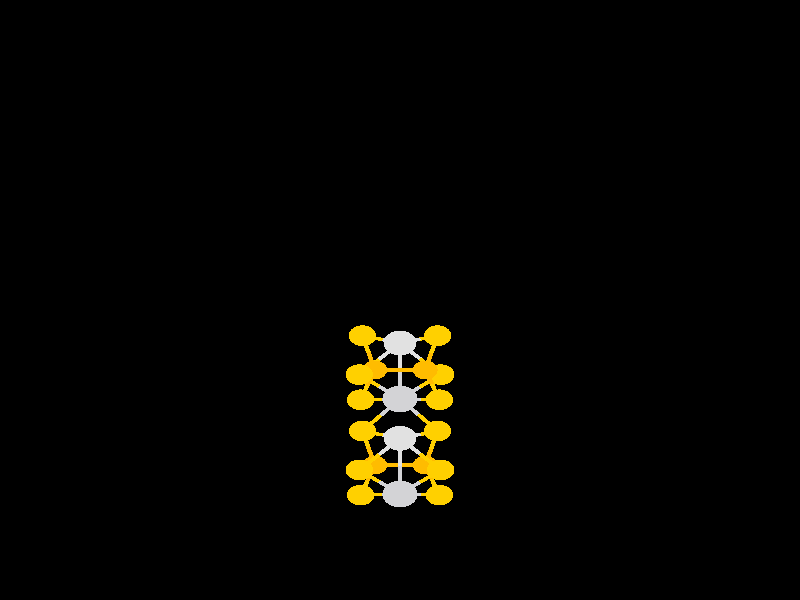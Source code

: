 #include "colors.inc"
#include "finish.inc"

global_settings {assumed_gamma 1 max_trace_level 6}
background {color White transmit 1.0}
camera {orthographic
  right -35.15*x up 34.81*y
  direction 1.00*z
  location <0,0,50.00> look_at <0,0,0>}


light_source {<  2.00,   3.00,  40.00> color White
  area_light <0.70, 0, 0>, <0, 0.70, 0>, 3, 3
  adaptive 1 jitter}
// no fog
#declare simple = finish {phong 0.7}
#declare pale = finish {ambient 0.5 diffuse 0.85 roughness 0.001 specular 0.200 }
#declare intermediate = finish {ambient 0.3 diffuse 0.6 specular 0.1 roughness 0.04}
#declare vmd = finish {ambient 0.0 diffuse 0.65 phong 0.1 phong_size 40.0 specular 0.5 }
#declare jmol = finish {ambient 0.2 diffuse 0.6 specular 1 roughness 0.001 metallic}
#declare ase2 = finish {ambient 0.05 brilliance 3 diffuse 0.6 metallic specular 0.7 roughness 0.04 reflection 0.15}
#declare ase3 = finish {ambient 0.15 brilliance 2 diffuse 0.6 metallic specular 1.0 roughness 0.001 reflection 0.0}
#declare glass = finish {ambient 0.05 diffuse 0.3 specular 1.0 roughness 0.001}
#declare glass2 = finish {ambient 0.01 diffuse 0.3 specular 1.0 reflection 0.25 roughness 0.001}
#declare Rcell = 0.000;
#declare Rbond = 0.100;

#macro atom(LOC, R, COL, TRANS, FIN)
  sphere{LOC, R texture{pigment{color COL transmit TRANS} finish{FIN}}}
#end
#macro constrain(LOC, R, COL, TRANS FIN)
union{torus{R, Rcell rotate 45*z texture{pigment{color COL transmit TRANS} finish{FIN}}}
     torus{R, Rcell rotate -45*z texture{pigment{color COL transmit TRANS} finish{FIN}}}
     translate LOC}
#end

cylinder {< 16.74, -16.58, -38.28>, < 16.74, -16.58,   0.00>, Rcell pigment {Black}}
cylinder {< 16.74,  16.58, -57.42>, < 16.74,  16.58, -19.14>, Rcell pigment {Black}}
cylinder {<-16.74,  16.58, -57.42>, <-16.74,  16.58, -19.14>, Rcell pigment {Black}}
cylinder {<-16.74, -16.58, -38.28>, <-16.74, -16.58,   0.00>, Rcell pigment {Black}}
cylinder {< 16.74, -16.58, -38.28>, < 16.74,  16.58, -57.42>, Rcell pigment {Black}}
cylinder {< 16.74, -16.58,   0.00>, < 16.74,  16.58, -19.14>, Rcell pigment {Black}}
cylinder {<-16.74, -16.58,   0.00>, <-16.74,  16.58, -19.14>, Rcell pigment {Black}}
cylinder {<-16.74, -16.58, -38.28>, <-16.74,  16.58, -57.42>, Rcell pigment {Black}}
cylinder {< 16.74, -16.58, -38.28>, <-16.74, -16.58, -38.28>, Rcell pigment {Black}}
cylinder {< 16.74, -16.58,   0.00>, <-16.74, -16.58,   0.00>, Rcell pigment {Black}}
cylinder {< 16.74,  16.58, -19.14>, <-16.74,  16.58, -19.14>, Rcell pigment {Black}}
cylinder {< 16.74,  16.58, -57.42>, <-16.74,  16.58, -57.42>, Rcell pigment {Black}}
atom(< -1.11,  -9.58, -36.35>, 0.54, rgb <1.00, 0.50, 0.00>, 0.0, ase3) // #0
atom(<  1.11,  -9.58, -36.26>, 0.54, rgb <1.00, 0.50, 0.00>, 0.0, ase3) // #1
atom(< -1.73, -11.32, -37.58>, 0.60, rgb <1.00, 0.63, 0.00>, 0.0, ase3) // #2
atom(< -0.00, -11.26, -33.12>, 0.77, rgb <0.65, 0.65, 0.67>, 0.0, ase3) // #3
atom(< -1.11,  -9.58, -29.97>, 0.54, rgb <1.00, 0.50, 0.00>, 0.0, ase3) // #4
atom(<  1.11,  -9.58, -29.88>, 0.54, rgb <1.00, 0.50, 0.00>, 0.0, ase3) // #5
atom(< -0.00,  -5.74, -36.31>, 0.77, rgb <0.65, 0.65, 0.67>, 0.0, ase3) // #6
atom(< -1.65,  -7.60, -37.21>, 0.60, rgb <1.00, 0.63, 0.00>, 0.0, ase3) // #7
atom(<  0.00,  -8.02, -33.12>, 0.72, rgb <0.75, 0.75, 0.75>, 0.0, ase3) // #8
atom(< -1.79,  -9.86, -34.20>, 0.60, rgb <1.00, 0.63, 0.00>, 0.0, ase3) // #9
atom(< -1.73, -11.32, -31.20>, 0.60, rgb <1.00, 0.63, 0.00>, 0.0, ase3) // #10
atom(<  1.79,  -9.86, -32.03>, 0.60, rgb <1.00, 0.63, 0.00>, 0.0, ase3) // #11
atom(<  1.65,  -7.60, -35.40>, 0.60, rgb <1.00, 0.63, 0.00>, 0.0, ase3) // #12
atom(<  1.73, -11.32, -35.03>, 0.60, rgb <1.00, 0.63, 0.00>, 0.0, ase3) // #13
atom(< -1.11,  -4.06, -33.16>, 0.54, rgb <1.00, 0.50, 0.00>, 0.0, ase3) // #14
atom(<  1.11,  -4.06, -33.07>, 0.54, rgb <1.00, 0.50, 0.00>, 0.0, ase3) // #15
atom(<  0.00,  -2.50, -36.31>, 0.72, rgb <0.75, 0.75, 0.75>, 0.0, ase3) // #16
atom(< -1.79,  -4.33, -37.39>, 0.60, rgb <1.00, 0.63, 0.00>, 0.0, ase3) // #17
atom(< -1.73,  -5.79, -34.39>, 0.60, rgb <1.00, 0.63, 0.00>, 0.0, ase3) // #18
atom(<  1.79,  -4.33, -35.22>, 0.60, rgb <1.00, 0.63, 0.00>, 0.0, ase3) // #19
atom(< -0.00, -11.26, -26.74>, 0.77, rgb <0.65, 0.65, 0.67>, 0.0, ase3) // #20
atom(< -0.00,  -5.74, -29.93>, 0.77, rgb <0.65, 0.65, 0.67>, 0.0, ase3) // #21
atom(< -1.65,  -7.60, -30.83>, 0.60, rgb <1.00, 0.63, 0.00>, 0.0, ase3) // #22
atom(<  0.00,  -8.02, -26.74>, 0.72, rgb <0.75, 0.75, 0.75>, 0.0, ase3) // #23
atom(< -1.79,  -9.86, -27.82>, 0.60, rgb <1.00, 0.63, 0.00>, 0.0, ase3) // #24
atom(< -1.73, -11.32, -24.82>, 0.60, rgb <1.00, 0.63, 0.00>, 0.0, ase3) // #25
atom(<  1.79,  -9.86, -25.65>, 0.60, rgb <1.00, 0.63, 0.00>, 0.0, ase3) // #26
atom(<  1.65,  -7.60, -29.02>, 0.60, rgb <1.00, 0.63, 0.00>, 0.0, ase3) // #27
atom(<  1.73, -11.32, -28.65>, 0.60, rgb <1.00, 0.63, 0.00>, 0.0, ase3) // #28
atom(< -1.11,  -4.06, -26.78>, 0.54, rgb <1.00, 0.50, 0.00>, 0.0, ase3) // #29
atom(<  1.11,  -4.06, -26.69>, 0.54, rgb <1.00, 0.50, 0.00>, 0.0, ase3) // #30
atom(< -1.65,  -2.07, -34.02>, 0.60, rgb <1.00, 0.63, 0.00>, 0.0, ase3) // #31
atom(<  0.00,  -2.50, -29.93>, 0.72, rgb <0.75, 0.75, 0.75>, 0.0, ase3) // #32
atom(< -1.79,  -4.33, -31.01>, 0.60, rgb <1.00, 0.63, 0.00>, 0.0, ase3) // #33
atom(< -1.73,  -5.79, -28.01>, 0.60, rgb <1.00, 0.63, 0.00>, 0.0, ase3) // #34
atom(<  1.79,  -4.33, -28.84>, 0.60, rgb <1.00, 0.63, 0.00>, 0.0, ase3) // #35
atom(<  1.65,  -2.07, -32.21>, 0.60, rgb <1.00, 0.63, 0.00>, 0.0, ase3) // #36
atom(<  1.73,  -5.79, -31.84>, 0.60, rgb <1.00, 0.63, 0.00>, 0.0, ase3) // #37
atom(< -1.65,  -7.60, -24.45>, 0.60, rgb <1.00, 0.63, 0.00>, 0.0, ase3) // #38
atom(< -1.65,  -2.07, -27.64>, 0.60, rgb <1.00, 0.63, 0.00>, 0.0, ase3) // #39
atom(< -1.79,  -4.33, -24.63>, 0.60, rgb <1.00, 0.63, 0.00>, 0.0, ase3) // #40
atom(<  1.65,  -2.07, -25.83>, 0.60, rgb <1.00, 0.63, 0.00>, 0.0, ase3) // #41
atom(<  1.73,  -5.79, -25.46>, 0.60, rgb <1.00, 0.63, 0.00>, 0.0, ase3) // #42
cylinder {< -1.11,  -9.58, -36.35>, < -1.42, -10.45, -36.96>, Rbond texture{pigment {color rgb <1.00, 0.50, 0.00> transmit 0.0} finish{ase3}}}
cylinder {< -1.73, -11.32, -37.58>, < -1.42, -10.45, -36.96>, Rbond texture{pigment {color rgb <1.00, 0.63, 0.00> transmit 0.0} finish{ase3}}}
cylinder {< -1.11,  -9.58, -36.35>, < -0.00,  -9.58, -36.31>, Rbond texture{pigment {color rgb <1.00, 0.50, 0.00> transmit 0.0} finish{ase3}}}
cylinder {<  1.11,  -9.58, -36.26>, < -0.00,  -9.58, -36.31>, Rbond texture{pigment {color rgb <1.00, 0.50, 0.00> transmit 0.0} finish{ase3}}}
cylinder {< -1.11,  -9.58, -36.35>, < -1.45,  -9.72, -35.28>, Rbond texture{pigment {color rgb <1.00, 0.50, 0.00> transmit 0.0} finish{ase3}}}
cylinder {< -1.79,  -9.86, -34.20>, < -1.45,  -9.72, -35.28>, Rbond texture{pigment {color rgb <1.00, 0.63, 0.00> transmit 0.0} finish{ase3}}}
cylinder {< -1.11,  -9.58, -36.35>, < -1.38,  -8.59, -36.78>, Rbond texture{pigment {color rgb <1.00, 0.50, 0.00> transmit 0.0} finish{ase3}}}
cylinder {< -1.65,  -7.60, -37.21>, < -1.38,  -8.59, -36.78>, Rbond texture{pigment {color rgb <1.00, 0.63, 0.00> transmit 0.0} finish{ase3}}}
cylinder {<  1.11,  -9.58, -36.26>, <  1.42, -10.45, -35.65>, Rbond texture{pigment {color rgb <1.00, 0.50, 0.00> transmit 0.0} finish{ase3}}}
cylinder {<  1.73, -11.32, -35.03>, <  1.42, -10.45, -35.65>, Rbond texture{pigment {color rgb <1.00, 0.63, 0.00> transmit 0.0} finish{ase3}}}
cylinder {<  1.11,  -9.58, -36.26>, <  1.38,  -8.59, -35.83>, Rbond texture{pigment {color rgb <1.00, 0.50, 0.00> transmit 0.0} finish{ase3}}}
cylinder {<  1.65,  -7.60, -35.40>, <  1.38,  -8.59, -35.83>, Rbond texture{pigment {color rgb <1.00, 0.63, 0.00> transmit 0.0} finish{ase3}}}
cylinder {< -0.00, -11.26, -33.12>, < -0.86, -11.29, -32.16>, Rbond texture{pigment {color rgb <0.65, 0.65, 0.67> transmit 0.0} finish{ase3}}}
cylinder {< -1.73, -11.32, -31.20>, < -0.86, -11.29, -32.16>, Rbond texture{pigment {color rgb <1.00, 0.63, 0.00> transmit 0.0} finish{ase3}}}
cylinder {< -0.00, -11.26, -33.12>, <  0.86, -11.29, -34.07>, Rbond texture{pigment {color rgb <0.65, 0.65, 0.67> transmit 0.0} finish{ase3}}}
cylinder {<  1.73, -11.32, -35.03>, <  0.86, -11.29, -34.07>, Rbond texture{pigment {color rgb <1.00, 0.63, 0.00> transmit 0.0} finish{ase3}}}
cylinder {< -0.00, -11.26, -33.12>, <  0.00,  -9.64, -33.12>, Rbond texture{pigment {color rgb <0.65, 0.65, 0.67> transmit 0.0} finish{ase3}}}
cylinder {<  0.00,  -8.02, -33.12>, <  0.00,  -9.64, -33.12>, Rbond texture{pigment {color rgb <0.75, 0.75, 0.75> transmit 0.0} finish{ase3}}}
cylinder {< -0.00, -11.26, -33.12>, < -0.89, -10.56, -33.66>, Rbond texture{pigment {color rgb <0.65, 0.65, 0.67> transmit 0.0} finish{ase3}}}
cylinder {< -1.79,  -9.86, -34.20>, < -0.89, -10.56, -33.66>, Rbond texture{pigment {color rgb <1.00, 0.63, 0.00> transmit 0.0} finish{ase3}}}
cylinder {< -0.00, -11.26, -33.12>, <  0.89, -10.56, -32.57>, Rbond texture{pigment {color rgb <0.65, 0.65, 0.67> transmit 0.0} finish{ase3}}}
cylinder {<  1.79,  -9.86, -32.03>, <  0.89, -10.56, -32.57>, Rbond texture{pigment {color rgb <1.00, 0.63, 0.00> transmit 0.0} finish{ase3}}}
cylinder {< -1.11,  -9.58, -29.97>, < -1.42, -10.45, -30.58>, Rbond texture{pigment {color rgb <1.00, 0.50, 0.00> transmit 0.0} finish{ase3}}}
cylinder {< -1.73, -11.32, -31.20>, < -1.42, -10.45, -30.58>, Rbond texture{pigment {color rgb <1.00, 0.63, 0.00> transmit 0.0} finish{ase3}}}
cylinder {< -1.11,  -9.58, -29.97>, < -1.38,  -8.59, -30.40>, Rbond texture{pigment {color rgb <1.00, 0.50, 0.00> transmit 0.0} finish{ase3}}}
cylinder {< -1.65,  -7.60, -30.83>, < -1.38,  -8.59, -30.40>, Rbond texture{pigment {color rgb <1.00, 0.63, 0.00> transmit 0.0} finish{ase3}}}
cylinder {< -1.11,  -9.58, -29.97>, < -0.00,  -9.58, -29.93>, Rbond texture{pigment {color rgb <1.00, 0.50, 0.00> transmit 0.0} finish{ase3}}}
cylinder {<  1.11,  -9.58, -29.88>, < -0.00,  -9.58, -29.93>, Rbond texture{pigment {color rgb <1.00, 0.50, 0.00> transmit 0.0} finish{ase3}}}
cylinder {< -1.11,  -9.58, -29.97>, < -1.45,  -9.72, -28.90>, Rbond texture{pigment {color rgb <1.00, 0.50, 0.00> transmit 0.0} finish{ase3}}}
cylinder {< -1.79,  -9.86, -27.82>, < -1.45,  -9.72, -28.90>, Rbond texture{pigment {color rgb <1.00, 0.63, 0.00> transmit 0.0} finish{ase3}}}
cylinder {<  1.11,  -9.58, -29.88>, <  1.45,  -9.72, -30.96>, Rbond texture{pigment {color rgb <1.00, 0.50, 0.00> transmit 0.0} finish{ase3}}}
cylinder {<  1.79,  -9.86, -32.03>, <  1.45,  -9.72, -30.96>, Rbond texture{pigment {color rgb <1.00, 0.63, 0.00> transmit 0.0} finish{ase3}}}
cylinder {<  1.11,  -9.58, -29.88>, <  1.38,  -8.59, -29.45>, Rbond texture{pigment {color rgb <1.00, 0.50, 0.00> transmit 0.0} finish{ase3}}}
cylinder {<  1.65,  -7.60, -29.02>, <  1.38,  -8.59, -29.45>, Rbond texture{pigment {color rgb <1.00, 0.63, 0.00> transmit 0.0} finish{ase3}}}
cylinder {<  1.11,  -9.58, -29.88>, <  1.42, -10.45, -29.27>, Rbond texture{pigment {color rgb <1.00, 0.50, 0.00> transmit 0.0} finish{ase3}}}
cylinder {<  1.73, -11.32, -28.65>, <  1.42, -10.45, -29.27>, Rbond texture{pigment {color rgb <1.00, 0.63, 0.00> transmit 0.0} finish{ase3}}}
cylinder {< -0.00,  -5.74, -36.31>, <  0.83,  -6.67, -35.85>, Rbond texture{pigment {color rgb <0.65, 0.65, 0.67> transmit 0.0} finish{ase3}}}
cylinder {<  1.65,  -7.60, -35.40>, <  0.83,  -6.67, -35.85>, Rbond texture{pigment {color rgb <1.00, 0.63, 0.00> transmit 0.0} finish{ase3}}}
cylinder {< -0.00,  -5.74, -36.31>, < -0.83,  -6.67, -36.76>, Rbond texture{pigment {color rgb <0.65, 0.65, 0.67> transmit 0.0} finish{ase3}}}
cylinder {< -1.65,  -7.60, -37.21>, < -0.83,  -6.67, -36.76>, Rbond texture{pigment {color rgb <1.00, 0.63, 0.00> transmit 0.0} finish{ase3}}}
cylinder {< -0.00,  -5.74, -36.31>, < -0.86,  -5.76, -35.35>, Rbond texture{pigment {color rgb <0.65, 0.65, 0.67> transmit 0.0} finish{ase3}}}
cylinder {< -1.73,  -5.79, -34.39>, < -0.86,  -5.76, -35.35>, Rbond texture{pigment {color rgb <1.00, 0.63, 0.00> transmit 0.0} finish{ase3}}}
cylinder {< -0.00,  -5.74, -36.31>, <  0.89,  -5.03, -35.76>, Rbond texture{pigment {color rgb <0.65, 0.65, 0.67> transmit 0.0} finish{ase3}}}
cylinder {<  1.79,  -4.33, -35.22>, <  0.89,  -5.03, -35.76>, Rbond texture{pigment {color rgb <1.00, 0.63, 0.00> transmit 0.0} finish{ase3}}}
cylinder {< -0.00,  -5.74, -36.31>, < -0.89,  -5.03, -36.85>, Rbond texture{pigment {color rgb <0.65, 0.65, 0.67> transmit 0.0} finish{ase3}}}
cylinder {< -1.79,  -4.33, -37.39>, < -0.89,  -5.03, -36.85>, Rbond texture{pigment {color rgb <1.00, 0.63, 0.00> transmit 0.0} finish{ase3}}}
cylinder {< -0.00,  -5.74, -36.31>, <  0.00,  -4.12, -36.31>, Rbond texture{pigment {color rgb <0.65, 0.65, 0.67> transmit 0.0} finish{ase3}}}
cylinder {<  0.00,  -2.50, -36.31>, <  0.00,  -4.12, -36.31>, Rbond texture{pigment {color rgb <0.75, 0.75, 0.75> transmit 0.0} finish{ase3}}}
cylinder {<  0.00,  -8.02, -33.12>, < -0.89,  -8.94, -33.66>, Rbond texture{pigment {color rgb <0.75, 0.75, 0.75> transmit 0.0} finish{ase3}}}
cylinder {< -1.79,  -9.86, -34.20>, < -0.89,  -8.94, -33.66>, Rbond texture{pigment {color rgb <1.00, 0.63, 0.00> transmit 0.0} finish{ase3}}}
cylinder {<  0.00,  -8.02, -33.12>, <  0.89,  -8.94, -32.57>, Rbond texture{pigment {color rgb <0.75, 0.75, 0.75> transmit 0.0} finish{ase3}}}
cylinder {<  1.79,  -9.86, -32.03>, <  0.89,  -8.94, -32.57>, Rbond texture{pigment {color rgb <1.00, 0.63, 0.00> transmit 0.0} finish{ase3}}}
cylinder {<  0.00,  -8.02, -33.12>, <  0.83,  -7.81, -34.26>, Rbond texture{pigment {color rgb <0.75, 0.75, 0.75> transmit 0.0} finish{ase3}}}
cylinder {<  1.65,  -7.60, -35.40>, <  0.83,  -7.81, -34.26>, Rbond texture{pigment {color rgb <1.00, 0.63, 0.00> transmit 0.0} finish{ase3}}}
cylinder {<  0.00,  -8.02, -33.12>, < -0.83,  -7.81, -31.97>, Rbond texture{pigment {color rgb <0.75, 0.75, 0.75> transmit 0.0} finish{ase3}}}
cylinder {< -1.65,  -7.60, -30.83>, < -0.83,  -7.81, -31.97>, Rbond texture{pigment {color rgb <1.00, 0.63, 0.00> transmit 0.0} finish{ase3}}}
cylinder {< -1.11,  -4.06, -33.16>, < -1.42,  -4.92, -33.77>, Rbond texture{pigment {color rgb <1.00, 0.50, 0.00> transmit 0.0} finish{ase3}}}
cylinder {< -1.73,  -5.79, -34.39>, < -1.42,  -4.92, -33.77>, Rbond texture{pigment {color rgb <1.00, 0.63, 0.00> transmit 0.0} finish{ase3}}}
cylinder {< -1.11,  -4.06, -33.16>, < -0.00,  -4.06, -33.12>, Rbond texture{pigment {color rgb <1.00, 0.50, 0.00> transmit 0.0} finish{ase3}}}
cylinder {<  1.11,  -4.06, -33.07>, < -0.00,  -4.06, -33.12>, Rbond texture{pigment {color rgb <1.00, 0.50, 0.00> transmit 0.0} finish{ase3}}}
cylinder {< -1.11,  -4.06, -33.16>, < -1.38,  -3.06, -33.59>, Rbond texture{pigment {color rgb <1.00, 0.50, 0.00> transmit 0.0} finish{ase3}}}
cylinder {< -1.65,  -2.07, -34.02>, < -1.38,  -3.06, -33.59>, Rbond texture{pigment {color rgb <1.00, 0.63, 0.00> transmit 0.0} finish{ase3}}}
cylinder {< -1.11,  -4.06, -33.16>, < -1.45,  -4.19, -32.09>, Rbond texture{pigment {color rgb <1.00, 0.50, 0.00> transmit 0.0} finish{ase3}}}
cylinder {< -1.79,  -4.33, -31.01>, < -1.45,  -4.19, -32.09>, Rbond texture{pigment {color rgb <1.00, 0.63, 0.00> transmit 0.0} finish{ase3}}}
cylinder {<  1.11,  -4.06, -33.07>, <  1.42,  -4.92, -32.46>, Rbond texture{pigment {color rgb <1.00, 0.50, 0.00> transmit 0.0} finish{ase3}}}
cylinder {<  1.73,  -5.79, -31.84>, <  1.42,  -4.92, -32.46>, Rbond texture{pigment {color rgb <1.00, 0.63, 0.00> transmit 0.0} finish{ase3}}}
cylinder {<  1.11,  -4.06, -33.07>, <  1.45,  -4.20, -34.15>, Rbond texture{pigment {color rgb <1.00, 0.50, 0.00> transmit 0.0} finish{ase3}}}
cylinder {<  1.79,  -4.33, -35.22>, <  1.45,  -4.20, -34.15>, Rbond texture{pigment {color rgb <1.00, 0.63, 0.00> transmit 0.0} finish{ase3}}}
cylinder {<  1.11,  -4.06, -33.07>, <  1.38,  -3.06, -32.64>, Rbond texture{pigment {color rgb <1.00, 0.50, 0.00> transmit 0.0} finish{ase3}}}
cylinder {<  1.65,  -2.07, -32.21>, <  1.38,  -3.06, -32.64>, Rbond texture{pigment {color rgb <1.00, 0.63, 0.00> transmit 0.0} finish{ase3}}}
cylinder {<  0.00,  -2.50, -36.31>, <  0.89,  -3.42, -35.76>, Rbond texture{pigment {color rgb <0.75, 0.75, 0.75> transmit 0.0} finish{ase3}}}
cylinder {<  1.79,  -4.33, -35.22>, <  0.89,  -3.42, -35.76>, Rbond texture{pigment {color rgb <1.00, 0.63, 0.00> transmit 0.0} finish{ase3}}}
cylinder {<  0.00,  -2.50, -36.31>, < -0.89,  -3.41, -36.85>, Rbond texture{pigment {color rgb <0.75, 0.75, 0.75> transmit 0.0} finish{ase3}}}
cylinder {< -1.79,  -4.33, -37.39>, < -0.89,  -3.41, -36.85>, Rbond texture{pigment {color rgb <1.00, 0.63, 0.00> transmit 0.0} finish{ase3}}}
cylinder {<  0.00,  -2.50, -36.31>, < -0.83,  -2.28, -35.16>, Rbond texture{pigment {color rgb <0.75, 0.75, 0.75> transmit 0.0} finish{ase3}}}
cylinder {< -1.65,  -2.07, -34.02>, < -0.83,  -2.28, -35.16>, Rbond texture{pigment {color rgb <1.00, 0.63, 0.00> transmit 0.0} finish{ase3}}}
cylinder {< -0.00, -11.26, -26.74>, <  0.00,  -9.64, -26.74>, Rbond texture{pigment {color rgb <0.65, 0.65, 0.67> transmit 0.0} finish{ase3}}}
cylinder {<  0.00,  -8.02, -26.74>, <  0.00,  -9.64, -26.74>, Rbond texture{pigment {color rgb <0.75, 0.75, 0.75> transmit 0.0} finish{ase3}}}
cylinder {< -0.00, -11.26, -26.74>, <  0.89, -10.56, -26.19>, Rbond texture{pigment {color rgb <0.65, 0.65, 0.67> transmit 0.0} finish{ase3}}}
cylinder {<  1.79,  -9.86, -25.65>, <  0.89, -10.56, -26.19>, Rbond texture{pigment {color rgb <1.00, 0.63, 0.00> transmit 0.0} finish{ase3}}}
cylinder {< -0.00, -11.26, -26.74>, <  0.86, -11.29, -27.69>, Rbond texture{pigment {color rgb <0.65, 0.65, 0.67> transmit 0.0} finish{ase3}}}
cylinder {<  1.73, -11.32, -28.65>, <  0.86, -11.29, -27.69>, Rbond texture{pigment {color rgb <1.00, 0.63, 0.00> transmit 0.0} finish{ase3}}}
cylinder {< -0.00, -11.26, -26.74>, < -0.89, -10.56, -27.28>, Rbond texture{pigment {color rgb <0.65, 0.65, 0.67> transmit 0.0} finish{ase3}}}
cylinder {< -1.79,  -9.86, -27.82>, < -0.89, -10.56, -27.28>, Rbond texture{pigment {color rgb <1.00, 0.63, 0.00> transmit 0.0} finish{ase3}}}
cylinder {< -0.00, -11.26, -26.74>, < -0.86, -11.29, -25.78>, Rbond texture{pigment {color rgb <0.65, 0.65, 0.67> transmit 0.0} finish{ase3}}}
cylinder {< -1.73, -11.32, -24.82>, < -0.86, -11.29, -25.78>, Rbond texture{pigment {color rgb <1.00, 0.63, 0.00> transmit 0.0} finish{ase3}}}
cylinder {< -0.00,  -5.74, -29.93>, <  0.86,  -5.76, -30.88>, Rbond texture{pigment {color rgb <0.65, 0.65, 0.67> transmit 0.0} finish{ase3}}}
cylinder {<  1.73,  -5.79, -31.84>, <  0.86,  -5.76, -30.88>, Rbond texture{pigment {color rgb <1.00, 0.63, 0.00> transmit 0.0} finish{ase3}}}
cylinder {< -0.00,  -5.74, -29.93>, < -0.83,  -6.67, -30.38>, Rbond texture{pigment {color rgb <0.65, 0.65, 0.67> transmit 0.0} finish{ase3}}}
cylinder {< -1.65,  -7.60, -30.83>, < -0.83,  -6.67, -30.38>, Rbond texture{pigment {color rgb <1.00, 0.63, 0.00> transmit 0.0} finish{ase3}}}
cylinder {< -0.00,  -5.74, -29.93>, <  0.83,  -6.67, -29.47>, Rbond texture{pigment {color rgb <0.65, 0.65, 0.67> transmit 0.0} finish{ase3}}}
cylinder {<  1.65,  -7.60, -29.02>, <  0.83,  -6.67, -29.47>, Rbond texture{pigment {color rgb <1.00, 0.63, 0.00> transmit 0.0} finish{ase3}}}
cylinder {< -0.00,  -5.74, -29.93>, < -0.86,  -5.76, -28.97>, Rbond texture{pigment {color rgb <0.65, 0.65, 0.67> transmit 0.0} finish{ase3}}}
cylinder {< -1.73,  -5.79, -28.01>, < -0.86,  -5.76, -28.97>, Rbond texture{pigment {color rgb <1.00, 0.63, 0.00> transmit 0.0} finish{ase3}}}
cylinder {< -0.00,  -5.74, -29.93>, <  0.89,  -5.03, -29.38>, Rbond texture{pigment {color rgb <0.65, 0.65, 0.67> transmit 0.0} finish{ase3}}}
cylinder {<  1.79,  -4.33, -28.84>, <  0.89,  -5.03, -29.38>, Rbond texture{pigment {color rgb <1.00, 0.63, 0.00> transmit 0.0} finish{ase3}}}
cylinder {< -0.00,  -5.74, -29.93>, < -0.89,  -5.03, -30.47>, Rbond texture{pigment {color rgb <0.65, 0.65, 0.67> transmit 0.0} finish{ase3}}}
cylinder {< -1.79,  -4.33, -31.01>, < -0.89,  -5.03, -30.47>, Rbond texture{pigment {color rgb <1.00, 0.63, 0.00> transmit 0.0} finish{ase3}}}
cylinder {< -0.00,  -5.74, -29.93>, <  0.00,  -4.12, -29.93>, Rbond texture{pigment {color rgb <0.65, 0.65, 0.67> transmit 0.0} finish{ase3}}}
cylinder {<  0.00,  -2.50, -29.93>, <  0.00,  -4.12, -29.93>, Rbond texture{pigment {color rgb <0.75, 0.75, 0.75> transmit 0.0} finish{ase3}}}
cylinder {<  0.00,  -8.02, -26.74>, <  0.89,  -8.94, -26.19>, Rbond texture{pigment {color rgb <0.75, 0.75, 0.75> transmit 0.0} finish{ase3}}}
cylinder {<  1.79,  -9.86, -25.65>, <  0.89,  -8.94, -26.19>, Rbond texture{pigment {color rgb <1.00, 0.63, 0.00> transmit 0.0} finish{ase3}}}
cylinder {<  0.00,  -8.02, -26.74>, <  0.83,  -7.81, -27.88>, Rbond texture{pigment {color rgb <0.75, 0.75, 0.75> transmit 0.0} finish{ase3}}}
cylinder {<  1.65,  -7.60, -29.02>, <  0.83,  -7.81, -27.88>, Rbond texture{pigment {color rgb <1.00, 0.63, 0.00> transmit 0.0} finish{ase3}}}
cylinder {<  0.00,  -8.02, -26.74>, < -0.89,  -8.94, -27.28>, Rbond texture{pigment {color rgb <0.75, 0.75, 0.75> transmit 0.0} finish{ase3}}}
cylinder {< -1.79,  -9.86, -27.82>, < -0.89,  -8.94, -27.28>, Rbond texture{pigment {color rgb <1.00, 0.63, 0.00> transmit 0.0} finish{ase3}}}
cylinder {<  0.00,  -8.02, -26.74>, < -0.83,  -7.81, -25.59>, Rbond texture{pigment {color rgb <0.75, 0.75, 0.75> transmit 0.0} finish{ase3}}}
cylinder {< -1.65,  -7.60, -24.45>, < -0.83,  -7.81, -25.59>, Rbond texture{pigment {color rgb <1.00, 0.63, 0.00> transmit 0.0} finish{ase3}}}
cylinder {< -1.11,  -4.06, -26.78>, < -1.42,  -4.92, -27.39>, Rbond texture{pigment {color rgb <1.00, 0.50, 0.00> transmit 0.0} finish{ase3}}}
cylinder {< -1.73,  -5.79, -28.01>, < -1.42,  -4.92, -27.39>, Rbond texture{pigment {color rgb <1.00, 0.63, 0.00> transmit 0.0} finish{ase3}}}
cylinder {< -1.11,  -4.06, -26.78>, < -0.00,  -4.06, -26.74>, Rbond texture{pigment {color rgb <1.00, 0.50, 0.00> transmit 0.0} finish{ase3}}}
cylinder {<  1.11,  -4.06, -26.69>, < -0.00,  -4.06, -26.74>, Rbond texture{pigment {color rgb <1.00, 0.50, 0.00> transmit 0.0} finish{ase3}}}
cylinder {< -1.11,  -4.06, -26.78>, < -1.38,  -3.06, -27.21>, Rbond texture{pigment {color rgb <1.00, 0.50, 0.00> transmit 0.0} finish{ase3}}}
cylinder {< -1.65,  -2.07, -27.64>, < -1.38,  -3.06, -27.21>, Rbond texture{pigment {color rgb <1.00, 0.63, 0.00> transmit 0.0} finish{ase3}}}
cylinder {< -1.11,  -4.06, -26.78>, < -1.45,  -4.19, -25.71>, Rbond texture{pigment {color rgb <1.00, 0.50, 0.00> transmit 0.0} finish{ase3}}}
cylinder {< -1.79,  -4.33, -24.63>, < -1.45,  -4.19, -25.71>, Rbond texture{pigment {color rgb <1.00, 0.63, 0.00> transmit 0.0} finish{ase3}}}
cylinder {<  1.11,  -4.06, -26.69>, <  1.42,  -4.92, -26.08>, Rbond texture{pigment {color rgb <1.00, 0.50, 0.00> transmit 0.0} finish{ase3}}}
cylinder {<  1.73,  -5.79, -25.46>, <  1.42,  -4.92, -26.08>, Rbond texture{pigment {color rgb <1.00, 0.63, 0.00> transmit 0.0} finish{ase3}}}
cylinder {<  1.11,  -4.06, -26.69>, <  1.45,  -4.20, -27.77>, Rbond texture{pigment {color rgb <1.00, 0.50, 0.00> transmit 0.0} finish{ase3}}}
cylinder {<  1.79,  -4.33, -28.84>, <  1.45,  -4.20, -27.77>, Rbond texture{pigment {color rgb <1.00, 0.63, 0.00> transmit 0.0} finish{ase3}}}
cylinder {<  1.11,  -4.06, -26.69>, <  1.38,  -3.06, -26.26>, Rbond texture{pigment {color rgb <1.00, 0.50, 0.00> transmit 0.0} finish{ase3}}}
cylinder {<  1.65,  -2.07, -25.83>, <  1.38,  -3.06, -26.26>, Rbond texture{pigment {color rgb <1.00, 0.63, 0.00> transmit 0.0} finish{ase3}}}
cylinder {<  0.00,  -2.50, -29.93>, <  0.83,  -2.28, -31.07>, Rbond texture{pigment {color rgb <0.75, 0.75, 0.75> transmit 0.0} finish{ase3}}}
cylinder {<  1.65,  -2.07, -32.21>, <  0.83,  -2.28, -31.07>, Rbond texture{pigment {color rgb <1.00, 0.63, 0.00> transmit 0.0} finish{ase3}}}
cylinder {<  0.00,  -2.50, -29.93>, <  0.89,  -3.42, -29.38>, Rbond texture{pigment {color rgb <0.75, 0.75, 0.75> transmit 0.0} finish{ase3}}}
cylinder {<  1.79,  -4.33, -28.84>, <  0.89,  -3.42, -29.38>, Rbond texture{pigment {color rgb <1.00, 0.63, 0.00> transmit 0.0} finish{ase3}}}
cylinder {<  0.00,  -2.50, -29.93>, < -0.89,  -3.41, -30.47>, Rbond texture{pigment {color rgb <0.75, 0.75, 0.75> transmit 0.0} finish{ase3}}}
cylinder {< -1.79,  -4.33, -31.01>, < -0.89,  -3.41, -30.47>, Rbond texture{pigment {color rgb <1.00, 0.63, 0.00> transmit 0.0} finish{ase3}}}
cylinder {<  0.00,  -2.50, -29.93>, < -0.83,  -2.28, -28.78>, Rbond texture{pigment {color rgb <0.75, 0.75, 0.75> transmit 0.0} finish{ase3}}}
cylinder {< -1.65,  -2.07, -27.64>, < -0.83,  -2.28, -28.78>, Rbond texture{pigment {color rgb <1.00, 0.63, 0.00> transmit 0.0} finish{ase3}}}
// no constraints
